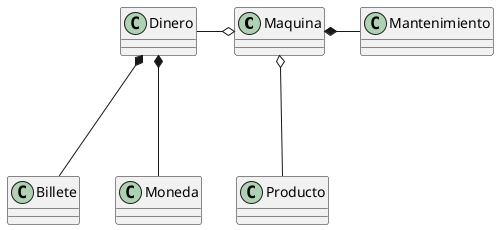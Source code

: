 @startuml modelo-de-dominio
class Maquina
class Billete
class Moneda
class Producto
class Dinero
class Mantenimiento

Maquina *--r Mantenimiento
Maquina o--l Dinero
Maquina o--- Producto

Dinero *--- Billete
Dinero *--- Moneda

@enduml
